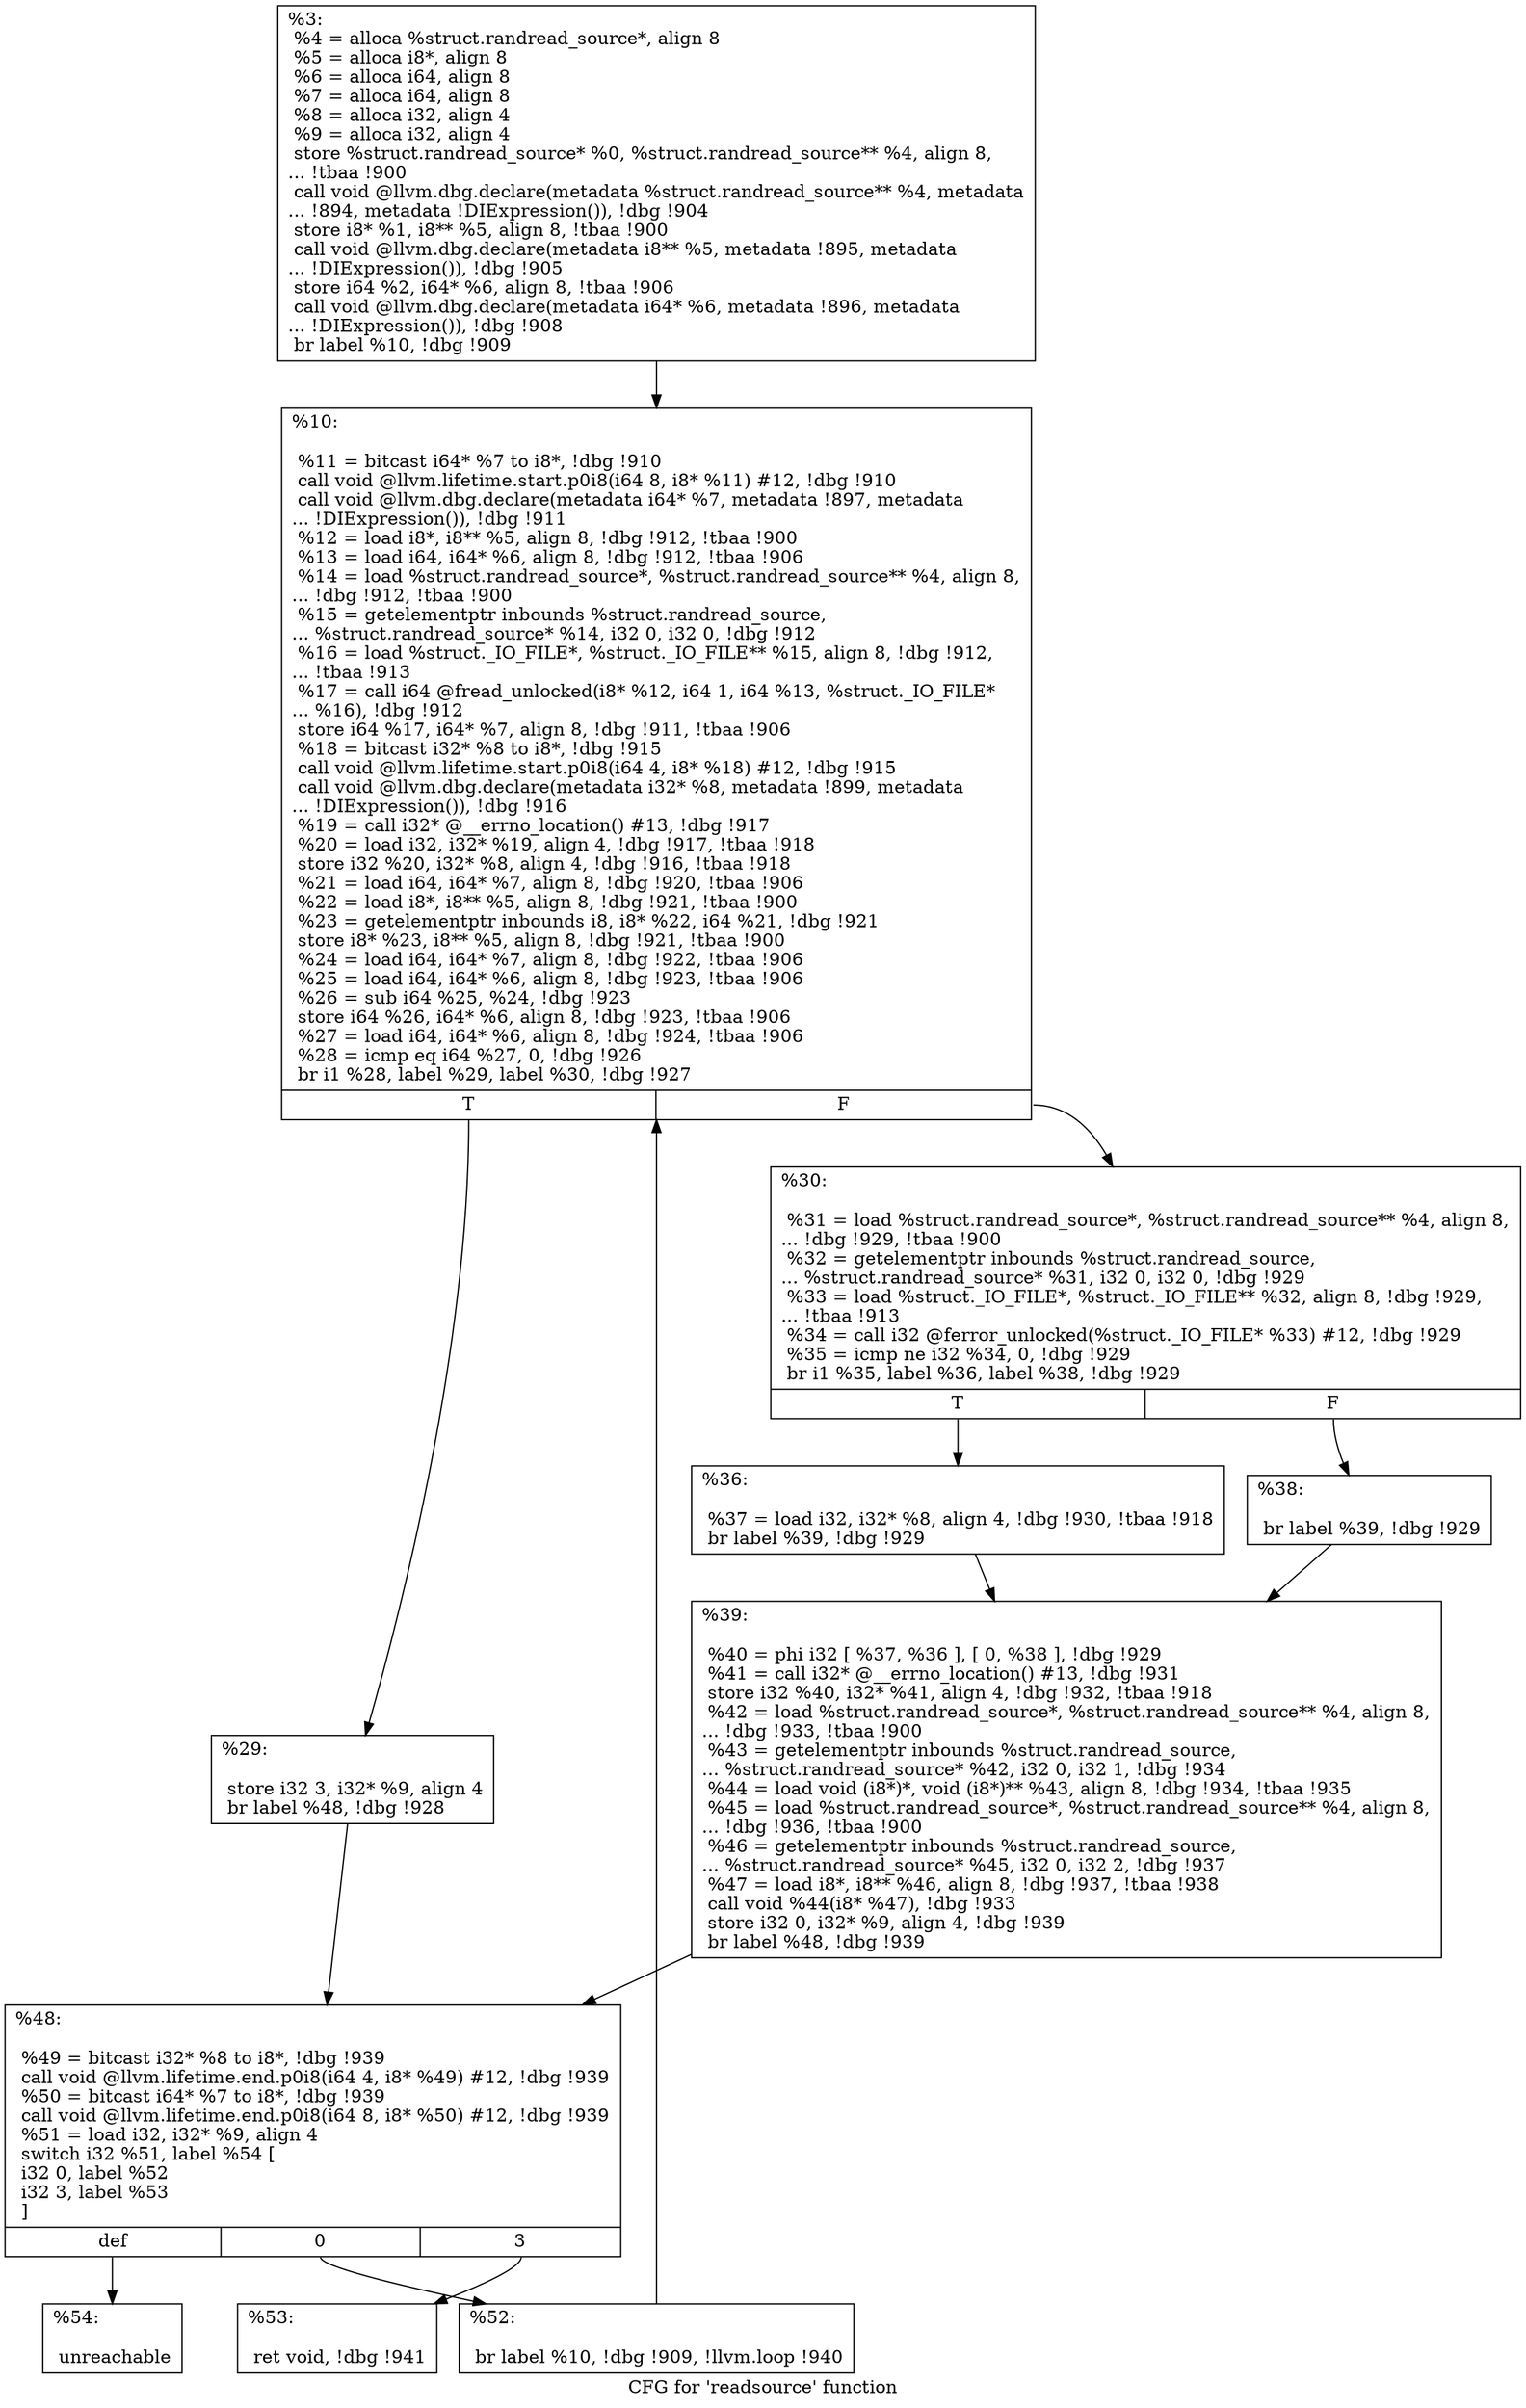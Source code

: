 digraph "CFG for 'readsource' function" {
	label="CFG for 'readsource' function";

	Node0x143d6f0 [shape=record,label="{%3:\l  %4 = alloca %struct.randread_source*, align 8\l  %5 = alloca i8*, align 8\l  %6 = alloca i64, align 8\l  %7 = alloca i64, align 8\l  %8 = alloca i32, align 4\l  %9 = alloca i32, align 4\l  store %struct.randread_source* %0, %struct.randread_source** %4, align 8,\l... !tbaa !900\l  call void @llvm.dbg.declare(metadata %struct.randread_source** %4, metadata\l... !894, metadata !DIExpression()), !dbg !904\l  store i8* %1, i8** %5, align 8, !tbaa !900\l  call void @llvm.dbg.declare(metadata i8** %5, metadata !895, metadata\l... !DIExpression()), !dbg !905\l  store i64 %2, i64* %6, align 8, !tbaa !906\l  call void @llvm.dbg.declare(metadata i64* %6, metadata !896, metadata\l... !DIExpression()), !dbg !908\l  br label %10, !dbg !909\l}"];
	Node0x143d6f0 -> Node0x143ed60;
	Node0x143ed60 [shape=record,label="{%10:\l\l  %11 = bitcast i64* %7 to i8*, !dbg !910\l  call void @llvm.lifetime.start.p0i8(i64 8, i8* %11) #12, !dbg !910\l  call void @llvm.dbg.declare(metadata i64* %7, metadata !897, metadata\l... !DIExpression()), !dbg !911\l  %12 = load i8*, i8** %5, align 8, !dbg !912, !tbaa !900\l  %13 = load i64, i64* %6, align 8, !dbg !912, !tbaa !906\l  %14 = load %struct.randread_source*, %struct.randread_source** %4, align 8,\l... !dbg !912, !tbaa !900\l  %15 = getelementptr inbounds %struct.randread_source,\l... %struct.randread_source* %14, i32 0, i32 0, !dbg !912\l  %16 = load %struct._IO_FILE*, %struct._IO_FILE** %15, align 8, !dbg !912,\l... !tbaa !913\l  %17 = call i64 @fread_unlocked(i8* %12, i64 1, i64 %13, %struct._IO_FILE*\l... %16), !dbg !912\l  store i64 %17, i64* %7, align 8, !dbg !911, !tbaa !906\l  %18 = bitcast i32* %8 to i8*, !dbg !915\l  call void @llvm.lifetime.start.p0i8(i64 4, i8* %18) #12, !dbg !915\l  call void @llvm.dbg.declare(metadata i32* %8, metadata !899, metadata\l... !DIExpression()), !dbg !916\l  %19 = call i32* @__errno_location() #13, !dbg !917\l  %20 = load i32, i32* %19, align 4, !dbg !917, !tbaa !918\l  store i32 %20, i32* %8, align 4, !dbg !916, !tbaa !918\l  %21 = load i64, i64* %7, align 8, !dbg !920, !tbaa !906\l  %22 = load i8*, i8** %5, align 8, !dbg !921, !tbaa !900\l  %23 = getelementptr inbounds i8, i8* %22, i64 %21, !dbg !921\l  store i8* %23, i8** %5, align 8, !dbg !921, !tbaa !900\l  %24 = load i64, i64* %7, align 8, !dbg !922, !tbaa !906\l  %25 = load i64, i64* %6, align 8, !dbg !923, !tbaa !906\l  %26 = sub i64 %25, %24, !dbg !923\l  store i64 %26, i64* %6, align 8, !dbg !923, !tbaa !906\l  %27 = load i64, i64* %6, align 8, !dbg !924, !tbaa !906\l  %28 = icmp eq i64 %27, 0, !dbg !926\l  br i1 %28, label %29, label %30, !dbg !927\l|{<s0>T|<s1>F}}"];
	Node0x143ed60:s0 -> Node0x143edb0;
	Node0x143ed60:s1 -> Node0x143ee00;
	Node0x143edb0 [shape=record,label="{%29:\l\l  store i32 3, i32* %9, align 4\l  br label %48, !dbg !928\l}"];
	Node0x143edb0 -> Node0x143ef40;
	Node0x143ee00 [shape=record,label="{%30:\l\l  %31 = load %struct.randread_source*, %struct.randread_source** %4, align 8,\l... !dbg !929, !tbaa !900\l  %32 = getelementptr inbounds %struct.randread_source,\l... %struct.randread_source* %31, i32 0, i32 0, !dbg !929\l  %33 = load %struct._IO_FILE*, %struct._IO_FILE** %32, align 8, !dbg !929,\l... !tbaa !913\l  %34 = call i32 @ferror_unlocked(%struct._IO_FILE* %33) #12, !dbg !929\l  %35 = icmp ne i32 %34, 0, !dbg !929\l  br i1 %35, label %36, label %38, !dbg !929\l|{<s0>T|<s1>F}}"];
	Node0x143ee00:s0 -> Node0x143ee50;
	Node0x143ee00:s1 -> Node0x143eea0;
	Node0x143ee50 [shape=record,label="{%36:\l\l  %37 = load i32, i32* %8, align 4, !dbg !930, !tbaa !918\l  br label %39, !dbg !929\l}"];
	Node0x143ee50 -> Node0x143eef0;
	Node0x143eea0 [shape=record,label="{%38:\l\l  br label %39, !dbg !929\l}"];
	Node0x143eea0 -> Node0x143eef0;
	Node0x143eef0 [shape=record,label="{%39:\l\l  %40 = phi i32 [ %37, %36 ], [ 0, %38 ], !dbg !929\l  %41 = call i32* @__errno_location() #13, !dbg !931\l  store i32 %40, i32* %41, align 4, !dbg !932, !tbaa !918\l  %42 = load %struct.randread_source*, %struct.randread_source** %4, align 8,\l... !dbg !933, !tbaa !900\l  %43 = getelementptr inbounds %struct.randread_source,\l... %struct.randread_source* %42, i32 0, i32 1, !dbg !934\l  %44 = load void (i8*)*, void (i8*)** %43, align 8, !dbg !934, !tbaa !935\l  %45 = load %struct.randread_source*, %struct.randread_source** %4, align 8,\l... !dbg !936, !tbaa !900\l  %46 = getelementptr inbounds %struct.randread_source,\l... %struct.randread_source* %45, i32 0, i32 2, !dbg !937\l  %47 = load i8*, i8** %46, align 8, !dbg !937, !tbaa !938\l  call void %44(i8* %47), !dbg !933\l  store i32 0, i32* %9, align 4, !dbg !939\l  br label %48, !dbg !939\l}"];
	Node0x143eef0 -> Node0x143ef40;
	Node0x143ef40 [shape=record,label="{%48:\l\l  %49 = bitcast i32* %8 to i8*, !dbg !939\l  call void @llvm.lifetime.end.p0i8(i64 4, i8* %49) #12, !dbg !939\l  %50 = bitcast i64* %7 to i8*, !dbg !939\l  call void @llvm.lifetime.end.p0i8(i64 8, i8* %50) #12, !dbg !939\l  %51 = load i32, i32* %9, align 4\l  switch i32 %51, label %54 [\l    i32 0, label %52\l    i32 3, label %53\l  ]\l|{<s0>def|<s1>0|<s2>3}}"];
	Node0x143ef40:s0 -> Node0x143f030;
	Node0x143ef40:s1 -> Node0x143ef90;
	Node0x143ef40:s2 -> Node0x143efe0;
	Node0x143ef90 [shape=record,label="{%52:\l\l  br label %10, !dbg !909, !llvm.loop !940\l}"];
	Node0x143ef90 -> Node0x143ed60;
	Node0x143efe0 [shape=record,label="{%53:\l\l  ret void, !dbg !941\l}"];
	Node0x143f030 [shape=record,label="{%54:\l\l  unreachable\l}"];
}
